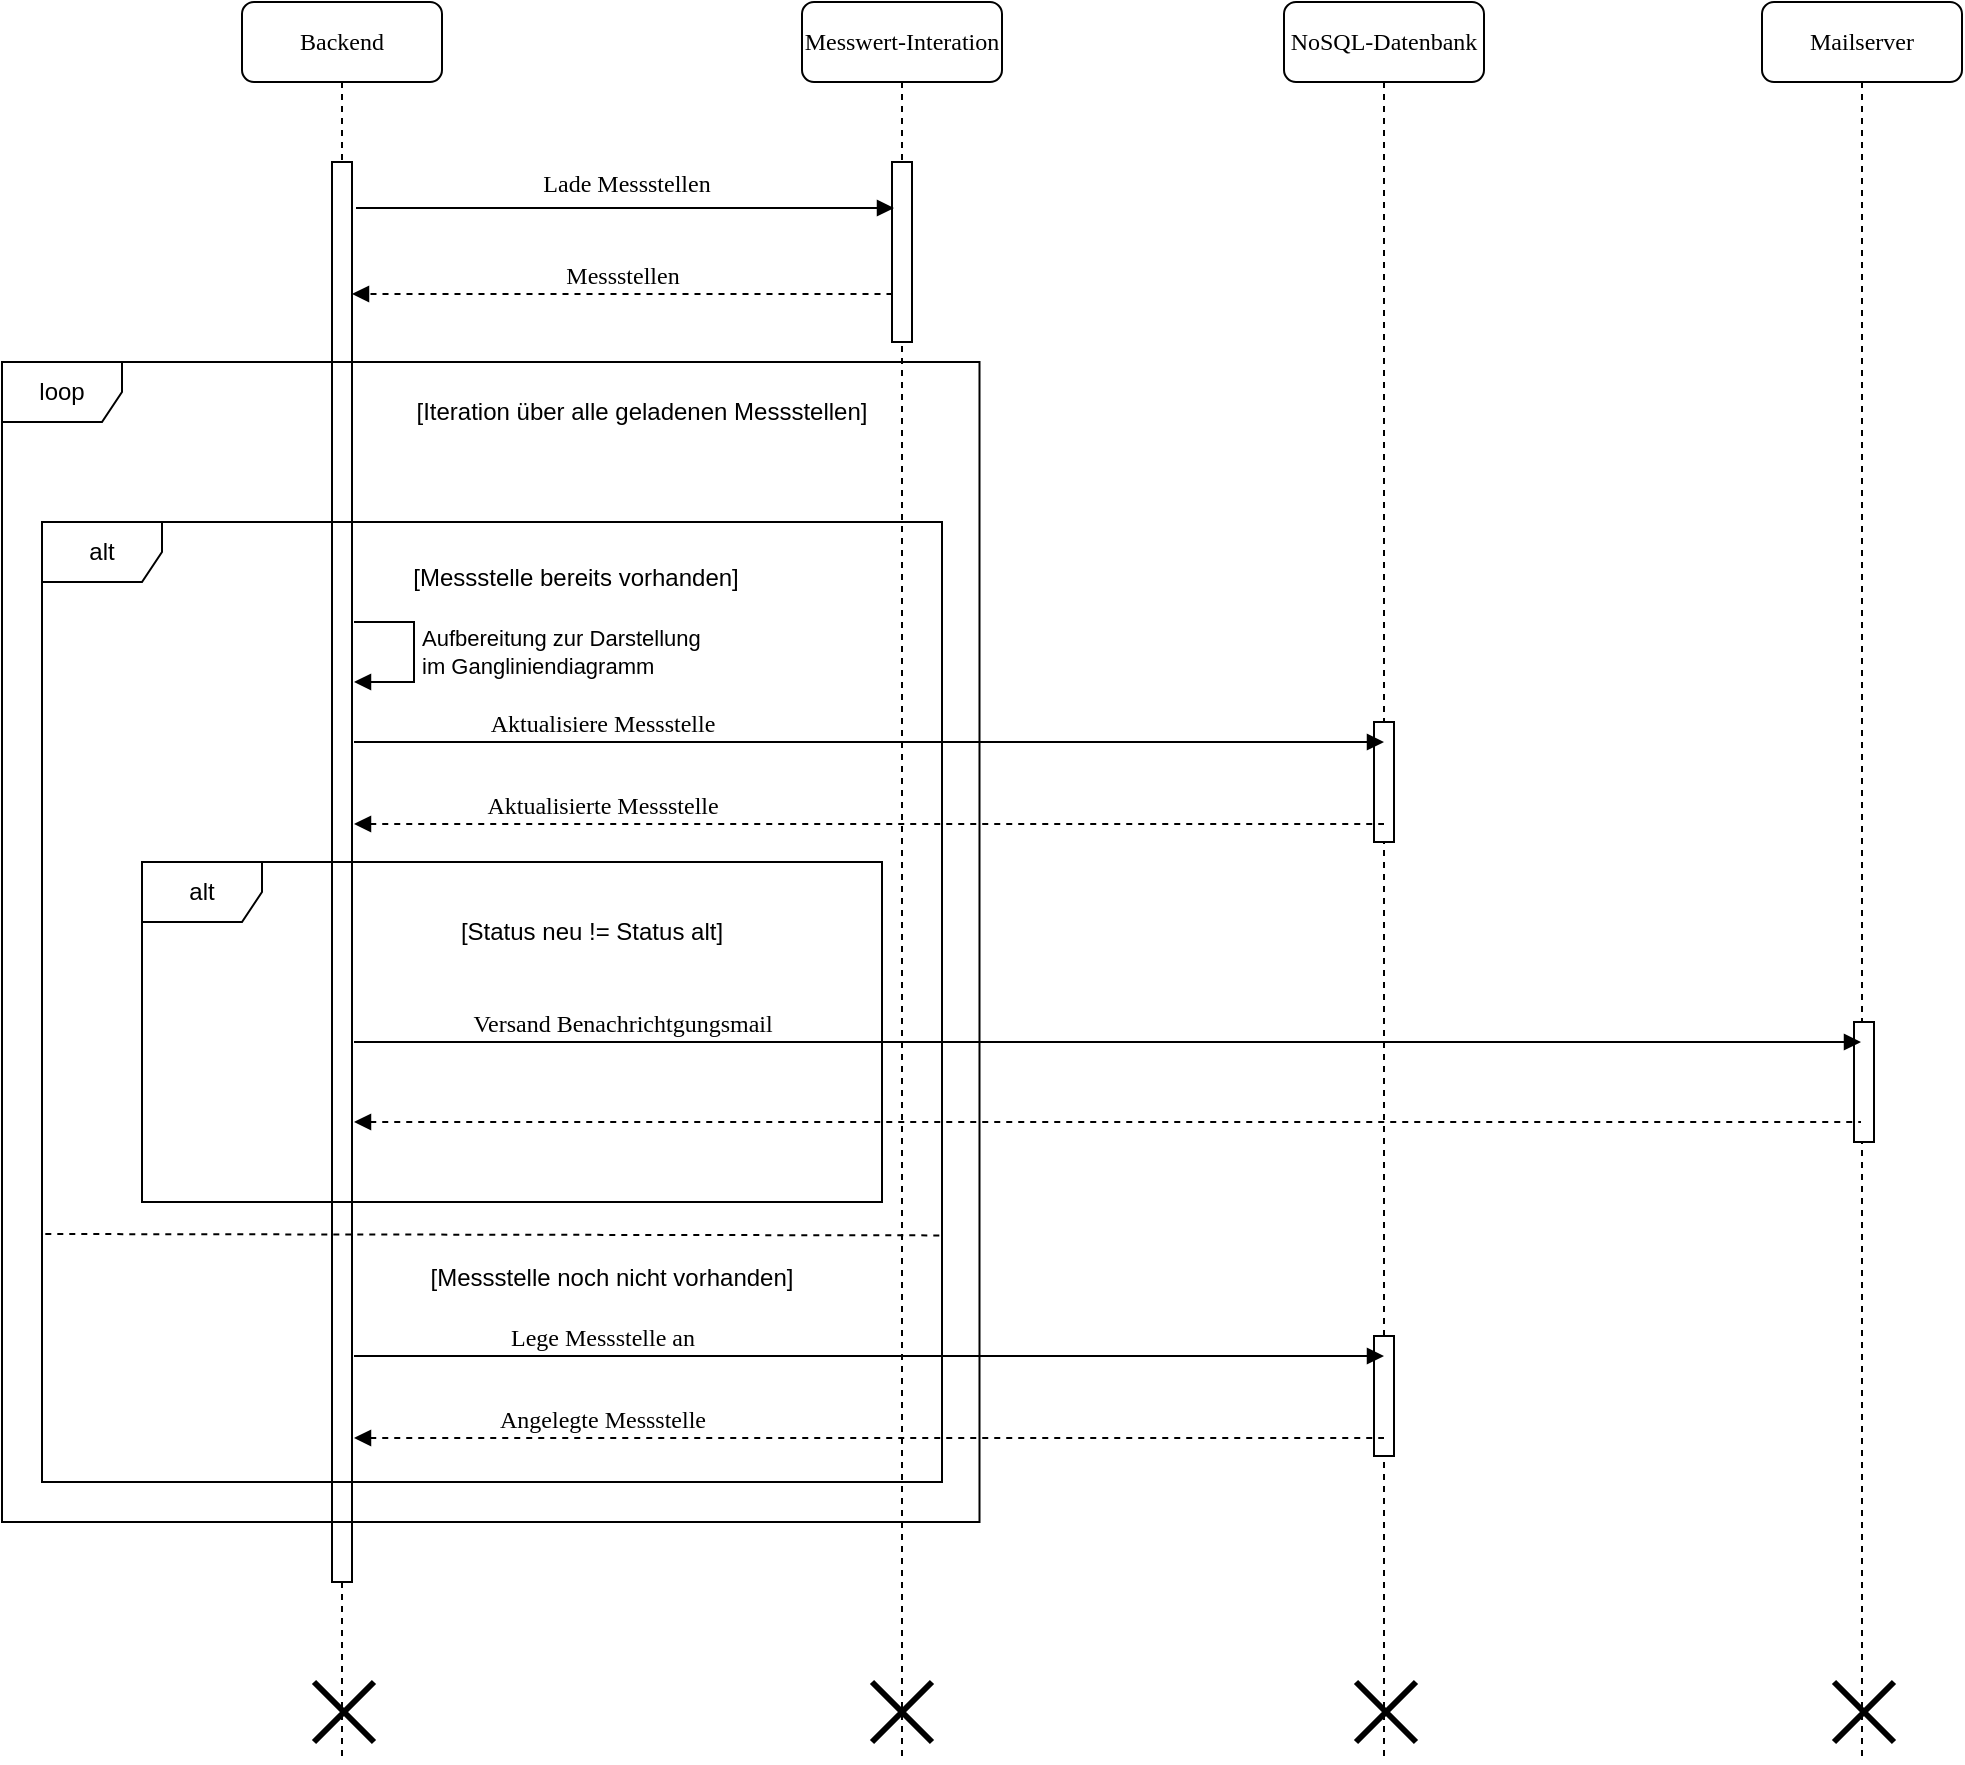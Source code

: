 <mxfile version="27.0.5">
  <diagram name="Seite-1" id="bGcENvx-rqWKhTurmv1m">
    <mxGraphModel dx="1042" dy="770" grid="1" gridSize="10" guides="1" tooltips="1" connect="1" arrows="1" fold="1" page="1" pageScale="1" pageWidth="827" pageHeight="1169" math="0" shadow="0">
      <root>
        <mxCell id="0" />
        <mxCell id="1" parent="0" />
        <mxCell id="ue7t5pKXN6XHKBtUqyQd-4" value="Backend" style="shape=umlLifeline;perimeter=lifelinePerimeter;whiteSpace=wrap;html=1;container=1;collapsible=0;recursiveResize=0;outlineConnect=0;rounded=1;shadow=0;comic=0;labelBackgroundColor=none;strokeWidth=1;fontFamily=Verdana;fontSize=12;align=center;" parent="1" vertex="1">
          <mxGeometry x="670" y="80" width="100" height="880" as="geometry" />
        </mxCell>
        <mxCell id="ue7t5pKXN6XHKBtUqyQd-5" value="" style="html=1;points=[];perimeter=orthogonalPerimeter;rounded=0;shadow=0;comic=0;labelBackgroundColor=none;strokeWidth=1;fontFamily=Verdana;fontSize=12;align=center;" parent="ue7t5pKXN6XHKBtUqyQd-4" vertex="1">
          <mxGeometry x="45" y="80" width="10" height="710" as="geometry" />
        </mxCell>
        <mxCell id="ue7t5pKXN6XHKBtUqyQd-149" value="" style="shape=umlDestroy;whiteSpace=wrap;html=1;strokeWidth=3;targetShapes=umlLifeline;" parent="ue7t5pKXN6XHKBtUqyQd-4" vertex="1">
          <mxGeometry x="36" y="840" width="30" height="30" as="geometry" />
        </mxCell>
        <mxCell id="ue7t5pKXN6XHKBtUqyQd-7" value="Messwert-Interation" style="shape=umlLifeline;perimeter=lifelinePerimeter;whiteSpace=wrap;html=1;container=1;collapsible=0;recursiveResize=0;outlineConnect=0;rounded=1;shadow=0;comic=0;labelBackgroundColor=none;strokeWidth=1;fontFamily=Verdana;fontSize=12;align=center;" parent="1" vertex="1">
          <mxGeometry x="950" y="80" width="100" height="880" as="geometry" />
        </mxCell>
        <mxCell id="ue7t5pKXN6XHKBtUqyQd-150" value="" style="shape=umlDestroy;whiteSpace=wrap;html=1;strokeWidth=3;targetShapes=umlLifeline;" parent="ue7t5pKXN6XHKBtUqyQd-7" vertex="1">
          <mxGeometry x="35" y="840" width="30" height="30" as="geometry" />
        </mxCell>
        <mxCell id="OTIhska1MJh9wsHejd_R-1" value="" style="html=1;points=[];perimeter=orthogonalPerimeter;rounded=0;shadow=0;comic=0;labelBackgroundColor=none;strokeWidth=1;fontFamily=Verdana;fontSize=12;align=center;" parent="ue7t5pKXN6XHKBtUqyQd-7" vertex="1">
          <mxGeometry x="45" y="80" width="10" height="90" as="geometry" />
        </mxCell>
        <mxCell id="OTIhska1MJh9wsHejd_R-4" value="loop" style="shape=umlFrame;whiteSpace=wrap;html=1;pointerEvents=0;" parent="ue7t5pKXN6XHKBtUqyQd-7" vertex="1">
          <mxGeometry x="-400" y="180" width="488.75" height="580" as="geometry" />
        </mxCell>
        <mxCell id="OTIhska1MJh9wsHejd_R-5" value="alt" style="shape=umlFrame;whiteSpace=wrap;html=1;pointerEvents=0;" parent="ue7t5pKXN6XHKBtUqyQd-7" vertex="1">
          <mxGeometry x="-380" y="260" width="450" height="480" as="geometry" />
        </mxCell>
        <mxCell id="ue7t5pKXN6XHKBtUqyQd-141" value="Aufbereitung zur Darstellung&lt;div&gt;im Gangliniendiagramm&lt;/div&gt;" style="html=1;align=left;spacingLeft=2;endArrow=block;rounded=0;edgeStyle=orthogonalEdgeStyle;curved=0;rounded=0;" parent="ue7t5pKXN6XHKBtUqyQd-7" edge="1">
          <mxGeometry relative="1" as="geometry">
            <mxPoint x="-224" y="310" as="sourcePoint" />
            <Array as="points">
              <mxPoint x="-194" y="310" />
              <mxPoint x="-194" y="340" />
            </Array>
            <mxPoint x="-224" y="340" as="targetPoint" />
            <mxPoint as="offset" />
          </mxGeometry>
        </mxCell>
        <mxCell id="4cLMA0_kM-lcoHu_N5Rg-8" value="" style="endArrow=none;dashed=1;html=1;rounded=0;exitX=0.997;exitY=0.705;exitDx=0;exitDy=0;exitPerimeter=0;" edge="1" parent="ue7t5pKXN6XHKBtUqyQd-7">
          <mxGeometry width="50" height="50" relative="1" as="geometry">
            <mxPoint x="68.65" y="616.7" as="sourcePoint" />
            <mxPoint x="-380" y="616" as="targetPoint" />
          </mxGeometry>
        </mxCell>
        <mxCell id="4cLMA0_kM-lcoHu_N5Rg-17" value="[Iteration über alle geladenen Messstellen]" style="text;html=1;strokeColor=none;fillColor=none;align=center;verticalAlign=middle;whiteSpace=wrap;rounded=0;" vertex="1" parent="ue7t5pKXN6XHKBtUqyQd-7">
          <mxGeometry x="-200" y="190" width="240" height="30" as="geometry" />
        </mxCell>
        <mxCell id="OTIhska1MJh9wsHejd_R-2" value="Lade Messstellen" style="html=1;verticalAlign=bottom;endArrow=block;entryX=0;entryY=0;labelBackgroundColor=none;fontFamily=Verdana;fontSize=12;edgeStyle=elbowEdgeStyle;elbow=vertical;" parent="1" edge="1">
          <mxGeometry y="3" relative="1" as="geometry">
            <mxPoint x="727" y="183.0" as="sourcePoint" />
            <mxPoint as="offset" />
            <mxPoint x="996" y="183.0" as="targetPoint" />
          </mxGeometry>
        </mxCell>
        <mxCell id="OTIhska1MJh9wsHejd_R-3" value="Messstellen" style="html=1;verticalAlign=bottom;endArrow=block;labelBackgroundColor=none;fontFamily=Verdana;fontSize=12;edgeStyle=elbowEdgeStyle;elbow=vertical;exitX=0.925;exitY=0.55;exitDx=0;exitDy=0;exitPerimeter=0;dashed=1;" parent="1" edge="1">
          <mxGeometry x="-0.001" relative="1" as="geometry">
            <mxPoint x="995.25" y="225.97" as="sourcePoint" />
            <mxPoint as="offset" />
            <mxPoint x="725" y="225.97" as="targetPoint" />
          </mxGeometry>
        </mxCell>
        <mxCell id="ue7t5pKXN6XHKBtUqyQd-134" value="[Messstelle bereits vorhanden]" style="text;html=1;strokeColor=none;fillColor=none;align=center;verticalAlign=middle;whiteSpace=wrap;rounded=0;" parent="1" vertex="1">
          <mxGeometry x="732" y="353" width="210" height="30" as="geometry" />
        </mxCell>
        <mxCell id="OTIhska1MJh9wsHejd_R-31" value="NoSQL-&lt;span style=&quot;background-color: transparent; color: light-dark(rgb(0, 0, 0), rgb(255, 255, 255));&quot;&gt;Datenbank&lt;/span&gt;" style="shape=umlLifeline;perimeter=lifelinePerimeter;whiteSpace=wrap;html=1;container=1;collapsible=0;recursiveResize=0;outlineConnect=0;rounded=1;shadow=0;comic=0;labelBackgroundColor=none;strokeWidth=1;fontFamily=Verdana;fontSize=12;align=center;" parent="1" vertex="1">
          <mxGeometry x="1191" y="80" width="100" height="880" as="geometry" />
        </mxCell>
        <mxCell id="OTIhska1MJh9wsHejd_R-32" value="" style="html=1;points=[];perimeter=orthogonalPerimeter;rounded=0;shadow=0;comic=0;labelBackgroundColor=none;strokeWidth=1;fontFamily=Verdana;fontSize=12;align=center;" parent="OTIhska1MJh9wsHejd_R-31" vertex="1">
          <mxGeometry x="45" y="360" width="10" height="60" as="geometry" />
        </mxCell>
        <mxCell id="OTIhska1MJh9wsHejd_R-34" value="" style="shape=umlDestroy;whiteSpace=wrap;html=1;strokeWidth=3;targetShapes=umlLifeline;" parent="OTIhska1MJh9wsHejd_R-31" vertex="1">
          <mxGeometry x="36" y="840" width="30" height="30" as="geometry" />
        </mxCell>
        <mxCell id="OTIhska1MJh9wsHejd_R-36" value="Aktualisiere Messstelle" style="html=1;verticalAlign=bottom;endArrow=block;labelBackgroundColor=none;fontFamily=Verdana;fontSize=12;edgeStyle=elbowEdgeStyle;elbow=vertical;" parent="1" edge="1">
          <mxGeometry x="-0.518" relative="1" as="geometry">
            <mxPoint x="726" y="450" as="sourcePoint" />
            <mxPoint as="offset" />
            <mxPoint x="1241" y="450" as="targetPoint" />
          </mxGeometry>
        </mxCell>
        <mxCell id="OTIhska1MJh9wsHejd_R-39" value="Aktualisierte Messstelle" style="html=1;verticalAlign=bottom;endArrow=none;labelBackgroundColor=none;fontFamily=Verdana;fontSize=12;edgeStyle=elbowEdgeStyle;elbow=vertical;startArrow=block;startFill=1;dashed=1;" parent="1" edge="1">
          <mxGeometry x="-0.518" relative="1" as="geometry">
            <mxPoint x="726" y="491" as="sourcePoint" />
            <mxPoint as="offset" />
            <mxPoint x="1241" y="491" as="targetPoint" />
          </mxGeometry>
        </mxCell>
        <mxCell id="OTIhska1MJh9wsHejd_R-41" value="alt" style="shape=umlFrame;whiteSpace=wrap;html=1;pointerEvents=0;" parent="1" vertex="1">
          <mxGeometry x="620" y="510" width="370" height="170" as="geometry" />
        </mxCell>
        <mxCell id="4cLMA0_kM-lcoHu_N5Rg-1" value="[Status neu != Status alt]" style="text;html=1;strokeColor=none;fillColor=none;align=center;verticalAlign=middle;whiteSpace=wrap;rounded=0;" vertex="1" parent="1">
          <mxGeometry x="740" y="530" width="210" height="30" as="geometry" />
        </mxCell>
        <mxCell id="4cLMA0_kM-lcoHu_N5Rg-2" value="Mailserver" style="shape=umlLifeline;perimeter=lifelinePerimeter;whiteSpace=wrap;html=1;container=1;collapsible=0;recursiveResize=0;outlineConnect=0;rounded=1;shadow=0;comic=0;labelBackgroundColor=none;strokeWidth=1;fontFamily=Verdana;fontSize=12;align=center;" vertex="1" parent="1">
          <mxGeometry x="1430" y="80" width="100" height="880" as="geometry" />
        </mxCell>
        <mxCell id="4cLMA0_kM-lcoHu_N5Rg-3" value="" style="html=1;points=[];perimeter=orthogonalPerimeter;rounded=0;shadow=0;comic=0;labelBackgroundColor=none;strokeWidth=1;fontFamily=Verdana;fontSize=12;align=center;" vertex="1" parent="4cLMA0_kM-lcoHu_N5Rg-2">
          <mxGeometry x="46" y="510" width="10" height="60" as="geometry" />
        </mxCell>
        <mxCell id="4cLMA0_kM-lcoHu_N5Rg-5" value="" style="shape=umlDestroy;whiteSpace=wrap;html=1;strokeWidth=3;targetShapes=umlLifeline;" vertex="1" parent="4cLMA0_kM-lcoHu_N5Rg-2">
          <mxGeometry x="36" y="840" width="30" height="30" as="geometry" />
        </mxCell>
        <mxCell id="4cLMA0_kM-lcoHu_N5Rg-6" value="Versand Benachrichtgungsmail" style="html=1;verticalAlign=bottom;endArrow=block;labelBackgroundColor=none;fontFamily=Verdana;fontSize=12;edgeStyle=elbowEdgeStyle;elbow=vertical;" edge="1" parent="1" target="4cLMA0_kM-lcoHu_N5Rg-2">
          <mxGeometry x="-0.644" relative="1" as="geometry">
            <mxPoint x="726" y="600" as="sourcePoint" />
            <mxPoint as="offset" />
            <mxPoint x="1241" y="600" as="targetPoint" />
          </mxGeometry>
        </mxCell>
        <mxCell id="4cLMA0_kM-lcoHu_N5Rg-9" value="[Messstelle noch nicht vorhanden]" style="text;html=1;strokeColor=none;fillColor=none;align=center;verticalAlign=middle;whiteSpace=wrap;rounded=0;" vertex="1" parent="1">
          <mxGeometry x="750" y="703" width="210" height="30" as="geometry" />
        </mxCell>
        <mxCell id="4cLMA0_kM-lcoHu_N5Rg-12" value="" style="html=1;points=[];perimeter=orthogonalPerimeter;rounded=0;shadow=0;comic=0;labelBackgroundColor=none;strokeWidth=1;fontFamily=Verdana;fontSize=12;align=center;" vertex="1" parent="1">
          <mxGeometry x="1236" y="747" width="10" height="60" as="geometry" />
        </mxCell>
        <mxCell id="4cLMA0_kM-lcoHu_N5Rg-13" value="Lege Messstelle an" style="html=1;verticalAlign=bottom;endArrow=block;labelBackgroundColor=none;fontFamily=Verdana;fontSize=12;edgeStyle=elbowEdgeStyle;elbow=vertical;" edge="1" parent="1">
          <mxGeometry x="-0.518" relative="1" as="geometry">
            <mxPoint x="726" y="757" as="sourcePoint" />
            <mxPoint as="offset" />
            <mxPoint x="1241" y="757" as="targetPoint" />
          </mxGeometry>
        </mxCell>
        <mxCell id="4cLMA0_kM-lcoHu_N5Rg-14" value="Angelegte Messstelle" style="html=1;verticalAlign=bottom;endArrow=none;labelBackgroundColor=none;fontFamily=Verdana;fontSize=12;edgeStyle=elbowEdgeStyle;elbow=vertical;startArrow=block;startFill=1;dashed=1;" edge="1" parent="1">
          <mxGeometry x="-0.518" relative="1" as="geometry">
            <mxPoint x="726" y="798" as="sourcePoint" />
            <mxPoint as="offset" />
            <mxPoint x="1241" y="798" as="targetPoint" />
          </mxGeometry>
        </mxCell>
        <mxCell id="4cLMA0_kM-lcoHu_N5Rg-16" value="" style="html=1;verticalAlign=bottom;endArrow=none;labelBackgroundColor=none;fontFamily=Verdana;fontSize=12;edgeStyle=elbowEdgeStyle;elbow=vertical;startArrow=block;startFill=1;dashed=1;" edge="1" parent="1" target="4cLMA0_kM-lcoHu_N5Rg-2">
          <mxGeometry x="-0.518" relative="1" as="geometry">
            <mxPoint x="726" y="640" as="sourcePoint" />
            <mxPoint as="offset" />
            <mxPoint x="1241" y="640" as="targetPoint" />
          </mxGeometry>
        </mxCell>
      </root>
    </mxGraphModel>
  </diagram>
</mxfile>
